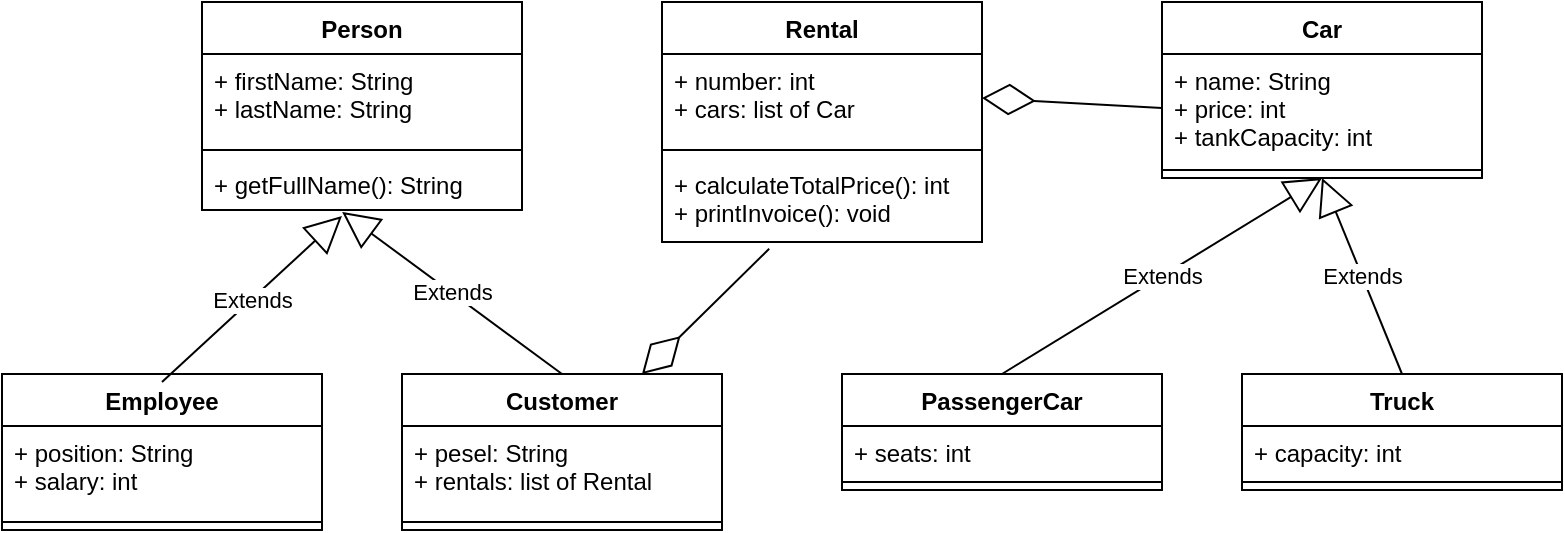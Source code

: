 <mxfile version="10.7.7" type="device"><diagram id="E6-ybCoC3VH1qgEAVpkm" name="Page-1"><mxGraphModel dx="1010" dy="550" grid="1" gridSize="10" guides="1" tooltips="1" connect="1" arrows="1" fold="1" page="1" pageScale="1" pageWidth="827" pageHeight="1169" math="0" shadow="0"><root><mxCell id="0"/><mxCell id="1" parent="0"/><mxCell id="PyvOkLZlUxG-3TYlfIqg-1" value="Person&#10;" style="swimlane;fontStyle=1;align=center;verticalAlign=top;childLayout=stackLayout;horizontal=1;startSize=26;horizontalStack=0;resizeParent=1;resizeParentMax=0;resizeLast=0;collapsible=1;marginBottom=0;" vertex="1" parent="1"><mxGeometry x="120" y="90" width="160" height="104" as="geometry"><mxRectangle x="180" y="90" width="70" height="26" as="alternateBounds"/></mxGeometry></mxCell><mxCell id="PyvOkLZlUxG-3TYlfIqg-2" value="+ firstName: String&#10;+ lastName: String&#10;" style="text;strokeColor=none;fillColor=none;align=left;verticalAlign=top;spacingLeft=4;spacingRight=4;overflow=hidden;rotatable=0;points=[[0,0.5],[1,0.5]];portConstraint=eastwest;" vertex="1" parent="PyvOkLZlUxG-3TYlfIqg-1"><mxGeometry y="26" width="160" height="44" as="geometry"/></mxCell><mxCell id="PyvOkLZlUxG-3TYlfIqg-3" value="" style="line;strokeWidth=1;fillColor=none;align=left;verticalAlign=middle;spacingTop=-1;spacingLeft=3;spacingRight=3;rotatable=0;labelPosition=right;points=[];portConstraint=eastwest;" vertex="1" parent="PyvOkLZlUxG-3TYlfIqg-1"><mxGeometry y="70" width="160" height="8" as="geometry"/></mxCell><mxCell id="PyvOkLZlUxG-3TYlfIqg-4" value="+ getFullName(): String" style="text;strokeColor=none;fillColor=none;align=left;verticalAlign=top;spacingLeft=4;spacingRight=4;overflow=hidden;rotatable=0;points=[[0,0.5],[1,0.5]];portConstraint=eastwest;" vertex="1" parent="PyvOkLZlUxG-3TYlfIqg-1"><mxGeometry y="78" width="160" height="26" as="geometry"/></mxCell><mxCell id="PyvOkLZlUxG-3TYlfIqg-12" value="Employee&#10;" style="swimlane;fontStyle=1;align=center;verticalAlign=top;childLayout=stackLayout;horizontal=1;startSize=26;horizontalStack=0;resizeParent=1;resizeParentMax=0;resizeLast=0;collapsible=1;marginBottom=0;" vertex="1" parent="1"><mxGeometry x="20" y="276" width="160" height="78" as="geometry"><mxRectangle x="180" y="90" width="70" height="26" as="alternateBounds"/></mxGeometry></mxCell><mxCell id="PyvOkLZlUxG-3TYlfIqg-13" value="+ position: String&#10;+ salary: int&#10;" style="text;strokeColor=none;fillColor=none;align=left;verticalAlign=top;spacingLeft=4;spacingRight=4;overflow=hidden;rotatable=0;points=[[0,0.5],[1,0.5]];portConstraint=eastwest;" vertex="1" parent="PyvOkLZlUxG-3TYlfIqg-12"><mxGeometry y="26" width="160" height="44" as="geometry"/></mxCell><mxCell id="PyvOkLZlUxG-3TYlfIqg-14" value="" style="line;strokeWidth=1;fillColor=none;align=left;verticalAlign=middle;spacingTop=-1;spacingLeft=3;spacingRight=3;rotatable=0;labelPosition=right;points=[];portConstraint=eastwest;" vertex="1" parent="PyvOkLZlUxG-3TYlfIqg-12"><mxGeometry y="70" width="160" height="8" as="geometry"/></mxCell><mxCell id="PyvOkLZlUxG-3TYlfIqg-16" value="Customer&#10;" style="swimlane;fontStyle=1;align=center;verticalAlign=top;childLayout=stackLayout;horizontal=1;startSize=26;horizontalStack=0;resizeParent=1;resizeParentMax=0;resizeLast=0;collapsible=1;marginBottom=0;" vertex="1" parent="1"><mxGeometry x="220" y="276" width="160" height="78" as="geometry"><mxRectangle x="180" y="90" width="70" height="26" as="alternateBounds"/></mxGeometry></mxCell><mxCell id="PyvOkLZlUxG-3TYlfIqg-17" value="+ pesel: String&#10;+ rentals: list of Rental&#10;" style="text;strokeColor=none;fillColor=none;align=left;verticalAlign=top;spacingLeft=4;spacingRight=4;overflow=hidden;rotatable=0;points=[[0,0.5],[1,0.5]];portConstraint=eastwest;" vertex="1" parent="PyvOkLZlUxG-3TYlfIqg-16"><mxGeometry y="26" width="160" height="44" as="geometry"/></mxCell><mxCell id="PyvOkLZlUxG-3TYlfIqg-18" value="" style="line;strokeWidth=1;fillColor=none;align=left;verticalAlign=middle;spacingTop=-1;spacingLeft=3;spacingRight=3;rotatable=0;labelPosition=right;points=[];portConstraint=eastwest;" vertex="1" parent="PyvOkLZlUxG-3TYlfIqg-16"><mxGeometry y="70" width="160" height="8" as="geometry"/></mxCell><mxCell id="PyvOkLZlUxG-3TYlfIqg-19" value="Rental&#10;" style="swimlane;fontStyle=1;align=center;verticalAlign=top;childLayout=stackLayout;horizontal=1;startSize=26;horizontalStack=0;resizeParent=1;resizeParentMax=0;resizeLast=0;collapsible=1;marginBottom=0;" vertex="1" parent="1"><mxGeometry x="350" y="90" width="160" height="120" as="geometry"><mxRectangle x="180" y="90" width="70" height="26" as="alternateBounds"/></mxGeometry></mxCell><mxCell id="PyvOkLZlUxG-3TYlfIqg-20" value="+ number: int&#10;+ cars: list of Car&#10;" style="text;strokeColor=none;fillColor=none;align=left;verticalAlign=top;spacingLeft=4;spacingRight=4;overflow=hidden;rotatable=0;points=[[0,0.5],[1,0.5]];portConstraint=eastwest;" vertex="1" parent="PyvOkLZlUxG-3TYlfIqg-19"><mxGeometry y="26" width="160" height="44" as="geometry"/></mxCell><mxCell id="PyvOkLZlUxG-3TYlfIqg-21" value="" style="line;strokeWidth=1;fillColor=none;align=left;verticalAlign=middle;spacingTop=-1;spacingLeft=3;spacingRight=3;rotatable=0;labelPosition=right;points=[];portConstraint=eastwest;" vertex="1" parent="PyvOkLZlUxG-3TYlfIqg-19"><mxGeometry y="70" width="160" height="8" as="geometry"/></mxCell><mxCell id="PyvOkLZlUxG-3TYlfIqg-22" value="+ calculateTotalPrice(): int&#10;+ printInvoice(): void&#10;" style="text;strokeColor=none;fillColor=none;align=left;verticalAlign=top;spacingLeft=4;spacingRight=4;overflow=hidden;rotatable=0;points=[[0,0.5],[1,0.5]];portConstraint=eastwest;" vertex="1" parent="PyvOkLZlUxG-3TYlfIqg-19"><mxGeometry y="78" width="160" height="42" as="geometry"/></mxCell><mxCell id="PyvOkLZlUxG-3TYlfIqg-23" value="Car&#10;" style="swimlane;fontStyle=1;align=center;verticalAlign=top;childLayout=stackLayout;horizontal=1;startSize=26;horizontalStack=0;resizeParent=1;resizeParentMax=0;resizeLast=0;collapsible=1;marginBottom=0;" vertex="1" parent="1"><mxGeometry x="600" y="90" width="160" height="88" as="geometry"><mxRectangle x="180" y="90" width="70" height="26" as="alternateBounds"/></mxGeometry></mxCell><mxCell id="PyvOkLZlUxG-3TYlfIqg-24" value="+ name: String&#10;+ price: int&#10;+ tankCapacity: int&#10;" style="text;strokeColor=none;fillColor=none;align=left;verticalAlign=top;spacingLeft=4;spacingRight=4;overflow=hidden;rotatable=0;points=[[0,0.5],[1,0.5]];portConstraint=eastwest;" vertex="1" parent="PyvOkLZlUxG-3TYlfIqg-23"><mxGeometry y="26" width="160" height="54" as="geometry"/></mxCell><mxCell id="PyvOkLZlUxG-3TYlfIqg-25" value="" style="line;strokeWidth=1;fillColor=none;align=left;verticalAlign=middle;spacingTop=-1;spacingLeft=3;spacingRight=3;rotatable=0;labelPosition=right;points=[];portConstraint=eastwest;" vertex="1" parent="PyvOkLZlUxG-3TYlfIqg-23"><mxGeometry y="80" width="160" height="8" as="geometry"/></mxCell><mxCell id="PyvOkLZlUxG-3TYlfIqg-26" value="PassengerCar&#10;" style="swimlane;fontStyle=1;align=center;verticalAlign=top;childLayout=stackLayout;horizontal=1;startSize=26;horizontalStack=0;resizeParent=1;resizeParentMax=0;resizeLast=0;collapsible=1;marginBottom=0;" vertex="1" parent="1"><mxGeometry x="440" y="276" width="160" height="58" as="geometry"><mxRectangle x="180" y="90" width="70" height="26" as="alternateBounds"/></mxGeometry></mxCell><mxCell id="PyvOkLZlUxG-3TYlfIqg-27" value="+ seats: int" style="text;strokeColor=none;fillColor=none;align=left;verticalAlign=top;spacingLeft=4;spacingRight=4;overflow=hidden;rotatable=0;points=[[0,0.5],[1,0.5]];portConstraint=eastwest;" vertex="1" parent="PyvOkLZlUxG-3TYlfIqg-26"><mxGeometry y="26" width="160" height="24" as="geometry"/></mxCell><mxCell id="PyvOkLZlUxG-3TYlfIqg-28" value="" style="line;strokeWidth=1;fillColor=none;align=left;verticalAlign=middle;spacingTop=-1;spacingLeft=3;spacingRight=3;rotatable=0;labelPosition=right;points=[];portConstraint=eastwest;" vertex="1" parent="PyvOkLZlUxG-3TYlfIqg-26"><mxGeometry y="50" width="160" height="8" as="geometry"/></mxCell><mxCell id="PyvOkLZlUxG-3TYlfIqg-29" value="Truck&#10;" style="swimlane;fontStyle=1;align=center;verticalAlign=top;childLayout=stackLayout;horizontal=1;startSize=26;horizontalStack=0;resizeParent=1;resizeParentMax=0;resizeLast=0;collapsible=1;marginBottom=0;" vertex="1" parent="1"><mxGeometry x="640" y="276" width="160" height="58" as="geometry"><mxRectangle x="180" y="90" width="70" height="26" as="alternateBounds"/></mxGeometry></mxCell><mxCell id="PyvOkLZlUxG-3TYlfIqg-30" value="+ capacity: int" style="text;strokeColor=none;fillColor=none;align=left;verticalAlign=top;spacingLeft=4;spacingRight=4;overflow=hidden;rotatable=0;points=[[0,0.5],[1,0.5]];portConstraint=eastwest;" vertex="1" parent="PyvOkLZlUxG-3TYlfIqg-29"><mxGeometry y="26" width="160" height="24" as="geometry"/></mxCell><mxCell id="PyvOkLZlUxG-3TYlfIqg-31" value="" style="line;strokeWidth=1;fillColor=none;align=left;verticalAlign=middle;spacingTop=-1;spacingLeft=3;spacingRight=3;rotatable=0;labelPosition=right;points=[];portConstraint=eastwest;" vertex="1" parent="PyvOkLZlUxG-3TYlfIqg-29"><mxGeometry y="50" width="160" height="8" as="geometry"/></mxCell><mxCell id="PyvOkLZlUxG-3TYlfIqg-32" value="Extends" style="endArrow=block;endSize=16;endFill=0;html=1;" edge="1" parent="1"><mxGeometry width="160" relative="1" as="geometry"><mxPoint x="100" y="280" as="sourcePoint"/><mxPoint x="190" y="197" as="targetPoint"/></mxGeometry></mxCell><mxCell id="PyvOkLZlUxG-3TYlfIqg-33" value="Extends" style="endArrow=block;endSize=16;endFill=0;html=1;exitX=0.5;exitY=0;exitDx=0;exitDy=0;entryX=0.438;entryY=1.038;entryDx=0;entryDy=0;entryPerimeter=0;" edge="1" parent="1" source="PyvOkLZlUxG-3TYlfIqg-16" target="PyvOkLZlUxG-3TYlfIqg-4"><mxGeometry width="160" relative="1" as="geometry"><mxPoint x="20" y="380" as="sourcePoint"/><mxPoint x="190" y="200" as="targetPoint"/></mxGeometry></mxCell><mxCell id="PyvOkLZlUxG-3TYlfIqg-34" value="Extends" style="endArrow=block;endSize=16;endFill=0;html=1;entryX=0.5;entryY=1;entryDx=0;entryDy=0;exitX=0.5;exitY=0;exitDx=0;exitDy=0;" edge="1" parent="1" source="PyvOkLZlUxG-3TYlfIqg-26" target="PyvOkLZlUxG-3TYlfIqg-23"><mxGeometry width="160" relative="1" as="geometry"><mxPoint x="20" y="380" as="sourcePoint"/><mxPoint x="180" y="380" as="targetPoint"/></mxGeometry></mxCell><mxCell id="PyvOkLZlUxG-3TYlfIqg-35" value="Extends" style="endArrow=block;endSize=16;endFill=0;html=1;entryX=0.5;entryY=1;entryDx=0;entryDy=0;exitX=0.5;exitY=0;exitDx=0;exitDy=0;" edge="1" parent="1" source="PyvOkLZlUxG-3TYlfIqg-29" target="PyvOkLZlUxG-3TYlfIqg-23"><mxGeometry width="160" relative="1" as="geometry"><mxPoint x="20" y="380" as="sourcePoint"/><mxPoint x="180" y="380" as="targetPoint"/></mxGeometry></mxCell><mxCell id="PyvOkLZlUxG-3TYlfIqg-36" value="" style="endArrow=diamondThin;endFill=0;endSize=24;html=1;exitX=0;exitY=0.5;exitDx=0;exitDy=0;entryX=1;entryY=0.5;entryDx=0;entryDy=0;" edge="1" parent="1" source="PyvOkLZlUxG-3TYlfIqg-24" target="PyvOkLZlUxG-3TYlfIqg-20"><mxGeometry width="160" relative="1" as="geometry"><mxPoint x="220" y="420" as="sourcePoint"/><mxPoint x="380" y="420" as="targetPoint"/></mxGeometry></mxCell><mxCell id="PyvOkLZlUxG-3TYlfIqg-37" value="" style="endArrow=diamondThin;endFill=0;endSize=24;html=1;exitX=0.335;exitY=1.081;exitDx=0;exitDy=0;exitPerimeter=0;entryX=0.75;entryY=0;entryDx=0;entryDy=0;" edge="1" parent="1" source="PyvOkLZlUxG-3TYlfIqg-22" target="PyvOkLZlUxG-3TYlfIqg-16"><mxGeometry width="160" relative="1" as="geometry"><mxPoint x="290" y="420" as="sourcePoint"/><mxPoint x="450" y="420" as="targetPoint"/></mxGeometry></mxCell></root></mxGraphModel></diagram></mxfile>